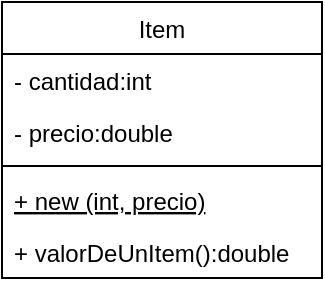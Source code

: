 <mxfile version="20.6.0" type="github">
  <diagram id="C5RBs43oDa-KdzZeNtuy" name="Page-1">
    <mxGraphModel dx="868" dy="450" grid="1" gridSize="10" guides="1" tooltips="1" connect="1" arrows="1" fold="1" page="1" pageScale="1" pageWidth="827" pageHeight="1169" math="0" shadow="0">
      <root>
        <mxCell id="WIyWlLk6GJQsqaUBKTNV-0" />
        <mxCell id="WIyWlLk6GJQsqaUBKTNV-1" parent="WIyWlLk6GJQsqaUBKTNV-0" />
        <mxCell id="Q4Jgzchujn3yijIAJBRP-0" value="Item" style="swimlane;fontStyle=0;align=center;verticalAlign=top;childLayout=stackLayout;horizontal=1;startSize=26;horizontalStack=0;resizeParent=1;resizeParentMax=0;resizeLast=0;collapsible=1;marginBottom=0;" vertex="1" parent="WIyWlLk6GJQsqaUBKTNV-1">
          <mxGeometry x="640" y="80" width="160" height="138" as="geometry" />
        </mxCell>
        <mxCell id="Q4Jgzchujn3yijIAJBRP-1" value="- cantidad:int" style="text;strokeColor=none;fillColor=none;align=left;verticalAlign=top;spacingLeft=4;spacingRight=4;overflow=hidden;rotatable=0;points=[[0,0.5],[1,0.5]];portConstraint=eastwest;" vertex="1" parent="Q4Jgzchujn3yijIAJBRP-0">
          <mxGeometry y="26" width="160" height="26" as="geometry" />
        </mxCell>
        <mxCell id="Q4Jgzchujn3yijIAJBRP-3" value="- precio:double" style="text;strokeColor=none;fillColor=none;align=left;verticalAlign=top;spacingLeft=4;spacingRight=4;overflow=hidden;rotatable=0;points=[[0,0.5],[1,0.5]];portConstraint=eastwest;" vertex="1" parent="Q4Jgzchujn3yijIAJBRP-0">
          <mxGeometry y="52" width="160" height="26" as="geometry" />
        </mxCell>
        <mxCell id="Q4Jgzchujn3yijIAJBRP-2" value="" style="line;strokeWidth=1;fillColor=none;align=left;verticalAlign=middle;spacingTop=-1;spacingLeft=3;spacingRight=3;rotatable=0;labelPosition=right;points=[];portConstraint=eastwest;strokeColor=inherit;" vertex="1" parent="Q4Jgzchujn3yijIAJBRP-0">
          <mxGeometry y="78" width="160" height="8" as="geometry" />
        </mxCell>
        <mxCell id="Q4Jgzchujn3yijIAJBRP-4" value="+ new (int, precio)" style="text;strokeColor=none;fillColor=none;align=left;verticalAlign=top;spacingLeft=4;spacingRight=4;overflow=hidden;rotatable=0;points=[[0,0.5],[1,0.5]];portConstraint=eastwest;fontStyle=4" vertex="1" parent="Q4Jgzchujn3yijIAJBRP-0">
          <mxGeometry y="86" width="160" height="26" as="geometry" />
        </mxCell>
        <mxCell id="Q4Jgzchujn3yijIAJBRP-5" value="+ valorDeUnItem():double" style="text;strokeColor=none;fillColor=none;align=left;verticalAlign=top;spacingLeft=4;spacingRight=4;overflow=hidden;rotatable=0;points=[[0,0.5],[1,0.5]];portConstraint=eastwest;fontStyle=0" vertex="1" parent="Q4Jgzchujn3yijIAJBRP-0">
          <mxGeometry y="112" width="160" height="26" as="geometry" />
        </mxCell>
      </root>
    </mxGraphModel>
  </diagram>
</mxfile>
